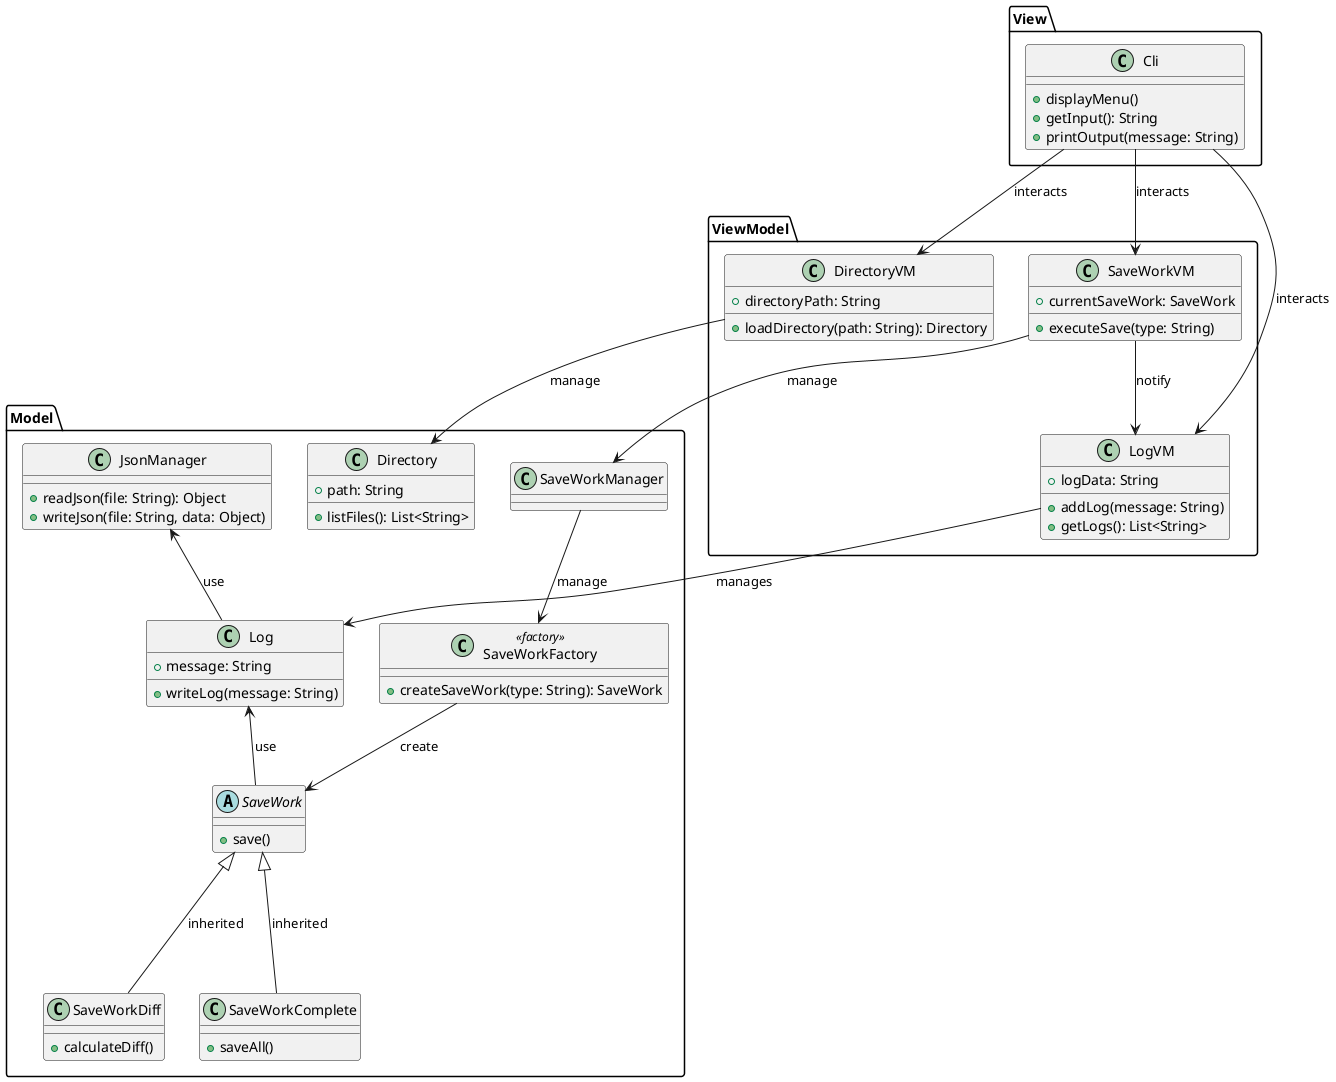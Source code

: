 @startuml
/' Packages '/
package "Model" {
    class SaveWorkFactory <<factory>> {
        +createSaveWork(type: String): SaveWork
    }

    abstract class SaveWork {
        +save()
    }

    class SaveWorkDiff {
        +calculateDiff()
    }

    class SaveWorkComplete {
        +saveAll()
    }

    class Directory {
        +path: String
        +listFiles(): List<String>
    }

    class SaveWorkManager {}

    class Log {
        +message: String
        +writeLog(message: String)
    }

    class JsonManager {
        +readJson(file: String): Object
        +writeJson(file: String, data: Object)
    }

    SaveWorkFactory --> SaveWork : "create"
    SaveWork <|--- SaveWorkDiff : "inherited"
    SaveWork <|--- SaveWorkComplete : "inherited"

    Log <-- SaveWork : "use"
    JsonManager <-- Log : "use"
}

package "ViewModel" {
    class LogVM {
        +logData: String
        +addLog(message: String)
        +getLogs(): List<String>
    }

    class SaveWorkVM {
        +currentSaveWork: SaveWork
        +executeSave(type: String)
    }

    class DirectoryVM {
        +directoryPath: String
        +loadDirectory(path: String): Directory
    }

    SaveWorkVM --> SaveWorkManager : "manage"
    SaveWorkManager --> SaveWorkFactory : "manage"
    SaveWorkVM --> LogVM : "notify"
    DirectoryVM --> Directory : "manage"
    LogVM --> Log : "manages"
}

package "View" {
    class Cli {
        +displayMenu()
        +getInput(): String
        +printOutput(message: String)
    }

    Cli --> SaveWorkVM : "interacts"
    Cli --> LogVM : "interacts"
    Cli --> DirectoryVM : "interacts"
}
@enduml
